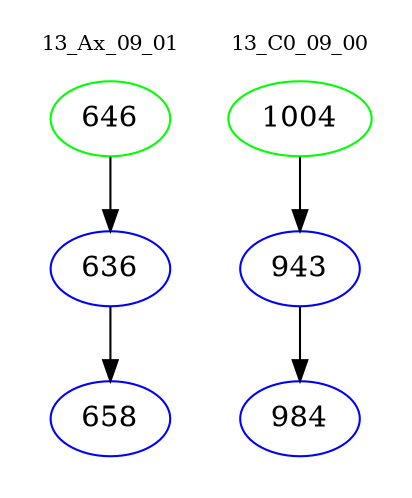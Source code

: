 digraph{
subgraph cluster_0 {
color = white
label = "13_Ax_09_01";
fontsize=10;
T0_646 [label="646", color="green"]
T0_646 -> T0_636 [color="black"]
T0_636 [label="636", color="blue"]
T0_636 -> T0_658 [color="black"]
T0_658 [label="658", color="blue"]
}
subgraph cluster_1 {
color = white
label = "13_C0_09_00";
fontsize=10;
T1_1004 [label="1004", color="green"]
T1_1004 -> T1_943 [color="black"]
T1_943 [label="943", color="blue"]
T1_943 -> T1_984 [color="black"]
T1_984 [label="984", color="blue"]
}
}
